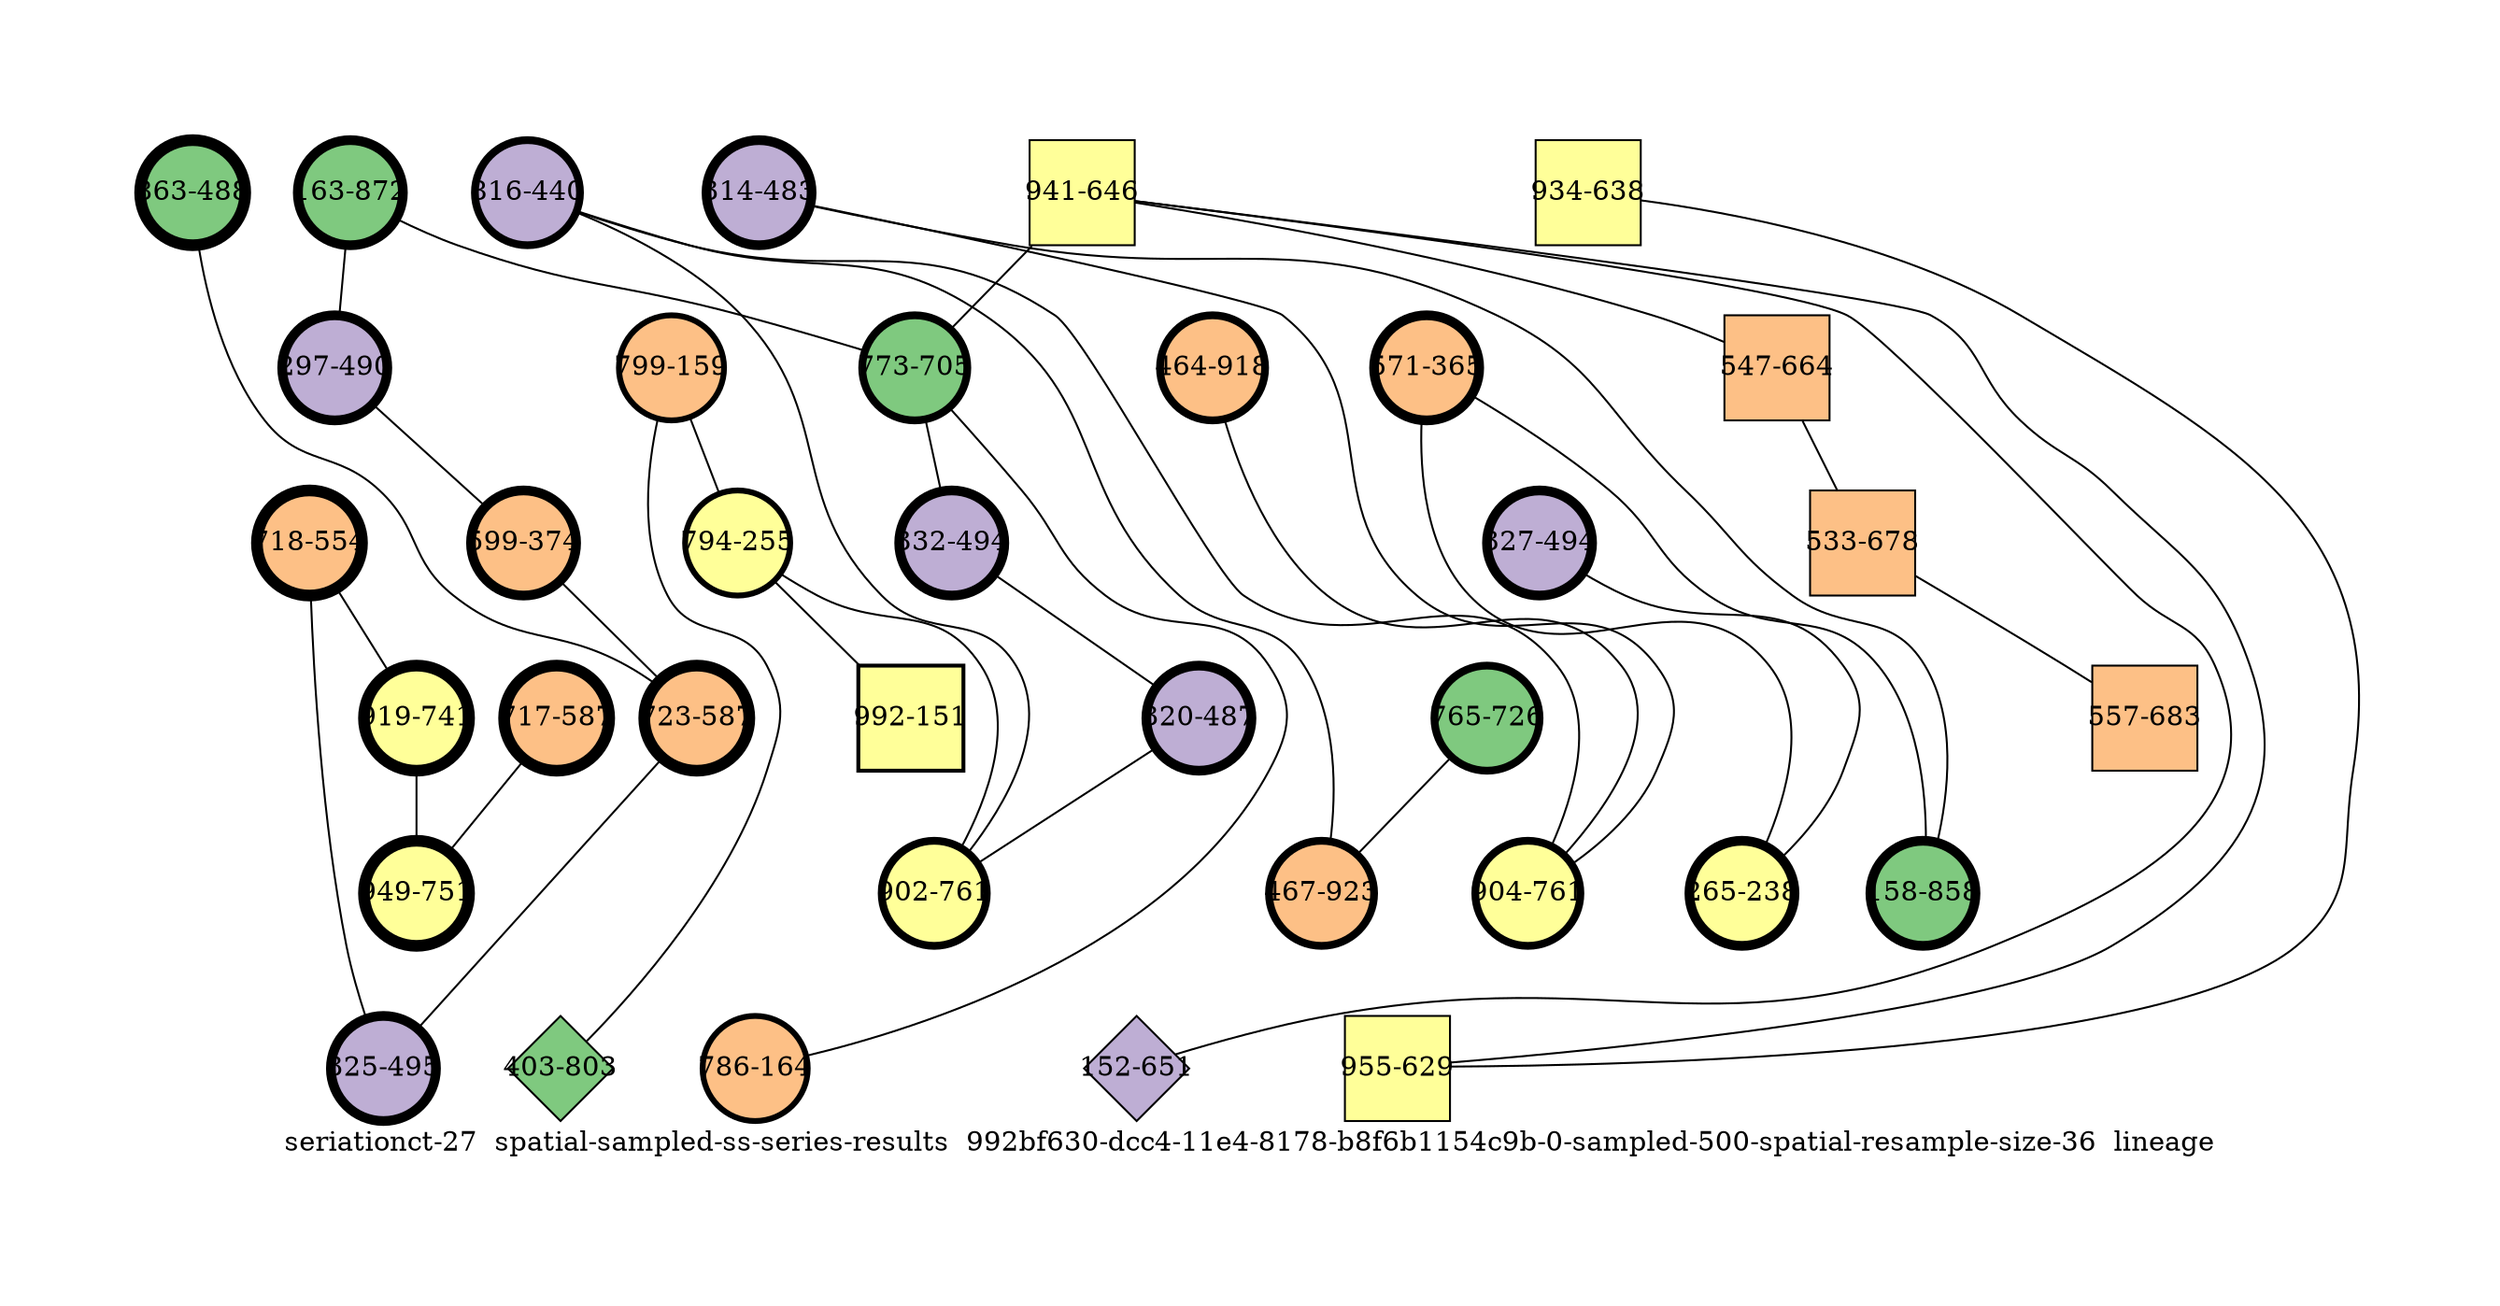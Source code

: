 strict graph "seriationct-27  spatial-sampled-ss-series-results  992bf630-dcc4-11e4-8178-b8f6b1154c9b-0-sampled-500-spatial-resample-size-36  lineage" {
labelloc=b;
ratio=auto;
pad="1.0";
label="seriationct-27  spatial-sampled-ss-series-results  992bf630-dcc4-11e4-8178-b8f6b1154c9b-0-sampled-500-spatial-resample-size-36  lineage";
node [width="0.75", style=filled, fixedsize=true, height="0.75", shape=circle, label=""];
0 [xCoordinate="872.0", appears_in_slice=5, yCoordinate="163.0", colorscheme=accent6, lineage_id=0, short_label="163-872", label="163-872", shape=circle, cluster_id=0, fillcolor=1, size="500.0", id=0, penwidth="5.0"];
1 [xCoordinate="490.0", appears_in_slice=5, yCoordinate="297.0", colorscheme=accent6, lineage_id=0, short_label="297-490", label="297-490", shape=circle, cluster_id=1, fillcolor=2, size="500.0", id=1, penwidth="5.0"];
2 [xCoordinate="646.0", appears_in_slice=1, yCoordinate="941.0", colorscheme=accent6, lineage_id=1, short_label="941-646", label="941-646", shape=square, cluster_id=3, fillcolor=4, size="500.0", id=2, penwidth="1.0"];
3 [xCoordinate="374.0", appears_in_slice=5, yCoordinate="599.0", colorscheme=accent6, lineage_id=0, short_label="599-374", label="599-374", shape=circle, cluster_id=2, fillcolor=3, size="500.0", id=3, penwidth="5.0"];
4 [xCoordinate="488.0", appears_in_slice=6, yCoordinate="863.0", colorscheme=accent6, lineage_id=0, short_label="863-488", label="863-488", shape=circle, cluster_id=0, fillcolor=1, size="500.0", id=4, penwidth="6.0"];
5 [xCoordinate="664.0", appears_in_slice=1, yCoordinate="547.0", colorscheme=accent6, lineage_id=1, short_label="547-664", label="547-664", shape=square, cluster_id=2, fillcolor=3, size="500.0", id=5, penwidth="1.0"];
6 [xCoordinate="918.0", appears_in_slice=4, yCoordinate="464.0", colorscheme=accent6, lineage_id=0, short_label="464-918", label="464-918", shape=circle, cluster_id=2, fillcolor=3, size="500.0", id=6, penwidth="4.0"];
7 [xCoordinate="159.0", appears_in_slice=3, yCoordinate="799.0", colorscheme=accent6, lineage_id=0, short_label="799-159", label="799-159", shape=circle, cluster_id=2, fillcolor=3, size="500.0", id=7, penwidth="3.0"];
8 [xCoordinate="803.0", appears_in_slice=1, yCoordinate="403.0", colorscheme=accent6, lineage_id=2, short_label="403-803", label="403-803", shape=diamond, cluster_id=0, fillcolor=1, size="500.0", id=8, penwidth="1.0"];
9 [xCoordinate="365.0", appears_in_slice=5, yCoordinate="571.0", colorscheme=accent6, lineage_id=0, short_label="571-365", label="571-365", shape=circle, cluster_id=2, fillcolor=3, size="500.0", id=9, penwidth="5.0"];
10 [xCoordinate="483.0", appears_in_slice=5, yCoordinate="314.0", colorscheme=accent6, lineage_id=0, short_label="314-483", label="314-483", shape=circle, cluster_id=1, fillcolor=2, size="500.0", id=10, penwidth="5.0"];
11 [xCoordinate="651.0", appears_in_slice=1, yCoordinate="152.0", colorscheme=accent6, lineage_id=2, short_label="152-651", label="152-651", shape=diamond, cluster_id=1, fillcolor=2, size="500.0", id=11, penwidth="1.0"];
12 [xCoordinate="638.0", appears_in_slice=1, yCoordinate="934.0", colorscheme=accent6, lineage_id=1, short_label="934-638", label="934-638", shape=square, cluster_id=3, fillcolor=4, size="500.0", id=12, penwidth="1.0"];
13 [xCoordinate="705.0", appears_in_slice=4, yCoordinate="773.0", colorscheme=accent6, lineage_id=0, short_label="773-705", label="773-705", shape=circle, cluster_id=0, fillcolor=1, size="500.0", id=13, penwidth="4.0"];
14 [xCoordinate="587.0", appears_in_slice=6, yCoordinate="723.0", colorscheme=accent6, lineage_id=0, short_label="723-587", label="723-587", shape=circle, cluster_id=2, fillcolor=3, size="500.0", id=14, penwidth="6.0"];
15 [xCoordinate="726.0", appears_in_slice=4, yCoordinate="765.0", colorscheme=accent6, lineage_id=0, short_label="765-726", label="765-726", shape=circle, cluster_id=0, fillcolor=1, size="500.0", id=15, penwidth="4.0"];
16 [xCoordinate="678.0", appears_in_slice=1, yCoordinate="533.0", colorscheme=accent6, lineage_id=1, short_label="533-678", label="533-678", shape=square, cluster_id=2, fillcolor=3, size="500.0", id=16, penwidth="1.0"];
17 [xCoordinate="554.0", appears_in_slice=6, yCoordinate="718.0", colorscheme=accent6, lineage_id=0, short_label="718-554", label="718-554", shape=circle, cluster_id=2, fillcolor=3, size="500.0", id=17, penwidth="6.0"];
18 [xCoordinate="494.0", appears_in_slice=5, yCoordinate="332.0", colorscheme=accent6, lineage_id=0, short_label="332-494", label="332-494", shape=circle, cluster_id=1, fillcolor=2, size="500.0", id=18, penwidth="5.0"];
19 [xCoordinate="255.0", appears_in_slice=3, yCoordinate="794.0", colorscheme=accent6, lineage_id=0, short_label="794-255", label="794-255", shape=circle, cluster_id=3, fillcolor=4, size="500.0", id=19, penwidth="3.0"];
20 [xCoordinate="858.0", appears_in_slice=5, yCoordinate="158.0", colorscheme=accent6, lineage_id=0, short_label="158-858", label="158-858", shape=circle, cluster_id=0, fillcolor=1, size="500.0", id=20, penwidth="5.0"];
21 [xCoordinate="164.0", appears_in_slice=3, yCoordinate="786.0", colorscheme=accent6, lineage_id=0, short_label="786-164", label="786-164", shape=circle, cluster_id=2, fillcolor=3, size="500.0", id=23, penwidth="3.0"];
22 [xCoordinate="741.0", appears_in_slice=6, yCoordinate="919.0", colorscheme=accent6, lineage_id=0, short_label="919-741", label="919-741", shape=circle, cluster_id=3, fillcolor=4, size="500.0", id=22, penwidth="6.0"];
23 [xCoordinate="487.0", appears_in_slice=5, yCoordinate="320.0", colorscheme=accent6, lineage_id=0, short_label="320-487", label="320-487", shape=circle, cluster_id=1, fillcolor=2, size="500.0", id=21, penwidth="5.0"];
24 [xCoordinate="440.0", appears_in_slice=4, yCoordinate="816.0", colorscheme=accent6, lineage_id=0, short_label="816-440", label="816-440", shape=circle, cluster_id=1, fillcolor=2, size="500.0", id=24, penwidth="4.0"];
25 [xCoordinate="683.0", appears_in_slice=1, yCoordinate="557.0", colorscheme=accent6, lineage_id=1, short_label="557-683", label="557-683", shape=square, cluster_id=2, fillcolor=3, size="500.0", id=25, penwidth="1.0"];
26 [xCoordinate="761.0", appears_in_slice=4, yCoordinate="902.0", colorscheme=accent6, lineage_id=0, short_label="902-761", label="902-761", shape=circle, cluster_id=3, fillcolor=4, size="500.0", id=26, penwidth="4.0"];
27 [xCoordinate="587.0", appears_in_slice=6, yCoordinate="717.0", colorscheme=accent6, lineage_id=0, short_label="717-587", label="717-587", shape=circle, cluster_id=2, fillcolor=3, size="500.0", id=27, penwidth="6.0"];
28 [xCoordinate="629.0", appears_in_slice=1, yCoordinate="955.0", colorscheme=accent6, lineage_id=1, short_label="955-629", label="955-629", shape=square, cluster_id=3, fillcolor=4, size="500.0", id=28, penwidth="1.0"];
29 [xCoordinate="761.0", appears_in_slice=4, yCoordinate="904.0", colorscheme=accent6, lineage_id=0, short_label="904-761", label="904-761", shape=circle, cluster_id=3, fillcolor=4, size="500.0", id=29, penwidth="4.0"];
30 [xCoordinate="494.0", appears_in_slice=5, yCoordinate="327.0", colorscheme=accent6, lineage_id=0, short_label="327-494", label="327-494", shape=circle, cluster_id=1, fillcolor=2, size="500.0", id=30, penwidth="5.0"];
31 [xCoordinate="923.0", appears_in_slice=4, yCoordinate="467.0", colorscheme=accent6, lineage_id=0, short_label="467-923", label="467-923", shape=circle, cluster_id=2, fillcolor=3, size="500.0", id=31, penwidth="4.0"];
32 [xCoordinate="495.0", appears_in_slice=5, yCoordinate="325.0", colorscheme=accent6, lineage_id=0, short_label="325-495", label="325-495", shape=circle, cluster_id=1, fillcolor=2, size="500.0", id=32, penwidth="5.0"];
33 [xCoordinate="151.0", appears_in_slice=2, yCoordinate="992.0", colorscheme=accent6, lineage_id=1, short_label="992-151", label="992-151", shape=square, cluster_id=3, fillcolor=4, size="500.0", id=33, penwidth="2.0"];
34 [xCoordinate="751.0", appears_in_slice=6, yCoordinate="949.0", colorscheme=accent6, lineage_id=0, short_label="949-751", label="949-751", shape=circle, cluster_id=3, fillcolor=4, size="500.0", id=34, penwidth="6.0"];
35 [xCoordinate="238.0", appears_in_slice=5, yCoordinate="265.0", colorscheme=accent6, lineage_id=0, short_label="265-238", label="265-238", shape=circle, cluster_id=3, fillcolor=4, size="500.0", id=35, penwidth="5.0"];
0 -- 1  [inverseweight="17.5249909308", weight="0.0570613704707"];
0 -- 13  [inverseweight="1.62241916141", weight="0.616363529096"];
1 -- 3  [inverseweight="28.3069258536", weight="0.0353270434653"];
2 -- 11  [inverseweight="2.35180217096", weight="0.425205832509"];
2 -- 28  [inverseweight="1.67479989012", weight="0.597086258425"];
2 -- 13  [inverseweight="2.23209837221", weight="0.448008928482"];
2 -- 5  [inverseweight="2.06442435978", weight="0.484396531779"];
3 -- 14  [inverseweight="3.49164054444", weight="0.286398324017"];
4 -- 14  [inverseweight="25.8543844998", weight="0.0386781592116"];
5 -- 16  [inverseweight="13.7829461605", weight="0.0725534285889"];
6 -- 29  [inverseweight="20.8333333333", weight="0.048"];
7 -- 8  [inverseweight="4.25197124561", weight="0.235185033537"];
7 -- 19  [inverseweight="15.2711805445", weight="0.065482822175"];
9 -- 35  [inverseweight="16.6297526309", weight="0.0601331855135"];
9 -- 20  [inverseweight="16.9711058326", weight="0.0589236794506"];
10 -- 20  [inverseweight="48.1125224325", weight="0.0207846096908"];
10 -- 29  [inverseweight="2.37648383474", weight="0.420789733715"];
12 -- 28  [inverseweight="36.0843918244", weight="0.0277128129211"];
13 -- 18  [inverseweight="4.49921270666", weight="0.222261107709"];
13 -- 21  [inverseweight="1.84530742633", weight="0.541915122505"];
14 -- 32  [inverseweight="1.98278484974", weight="0.504341154379"];
15 -- 31  [inverseweight="15.625", weight="0.064"];
16 -- 25  [inverseweight="27.2772362795", weight="0.0366606055596"];
17 -- 32  [inverseweight="2.83505757267", weight="0.352726522961"];
17 -- 22  [inverseweight="31.8788356532", weight="0.0313687742827"];
18 -- 23  [inverseweight="15.0618808282", weight="0.0663927706908"];
19 -- 33  [inverseweight="6.59724767462", weight="0.151578362572"];
19 -- 26  [inverseweight="5.76812162171", weight="0.173366663462"];
22 -- 34  [inverseweight="23.6227795631", weight="0.042332020977"];
23 -- 26  [inverseweight="6.55741229471", weight="0.152499180326"];
24 -- 26  [inverseweight="11.6247638744", weight="0.0860232526704"];
24 -- 29  [inverseweight="2.02447401382", weight="0.493955463579"];
24 -- 31  [inverseweight="2.13831477565", weight="0.467657994693"];
27 -- 34  [inverseweight="39.0434404722", weight="0.0256124969497"];
30 -- 35  [inverseweight="23.5180217096", weight="0.0425205832509"];
}
